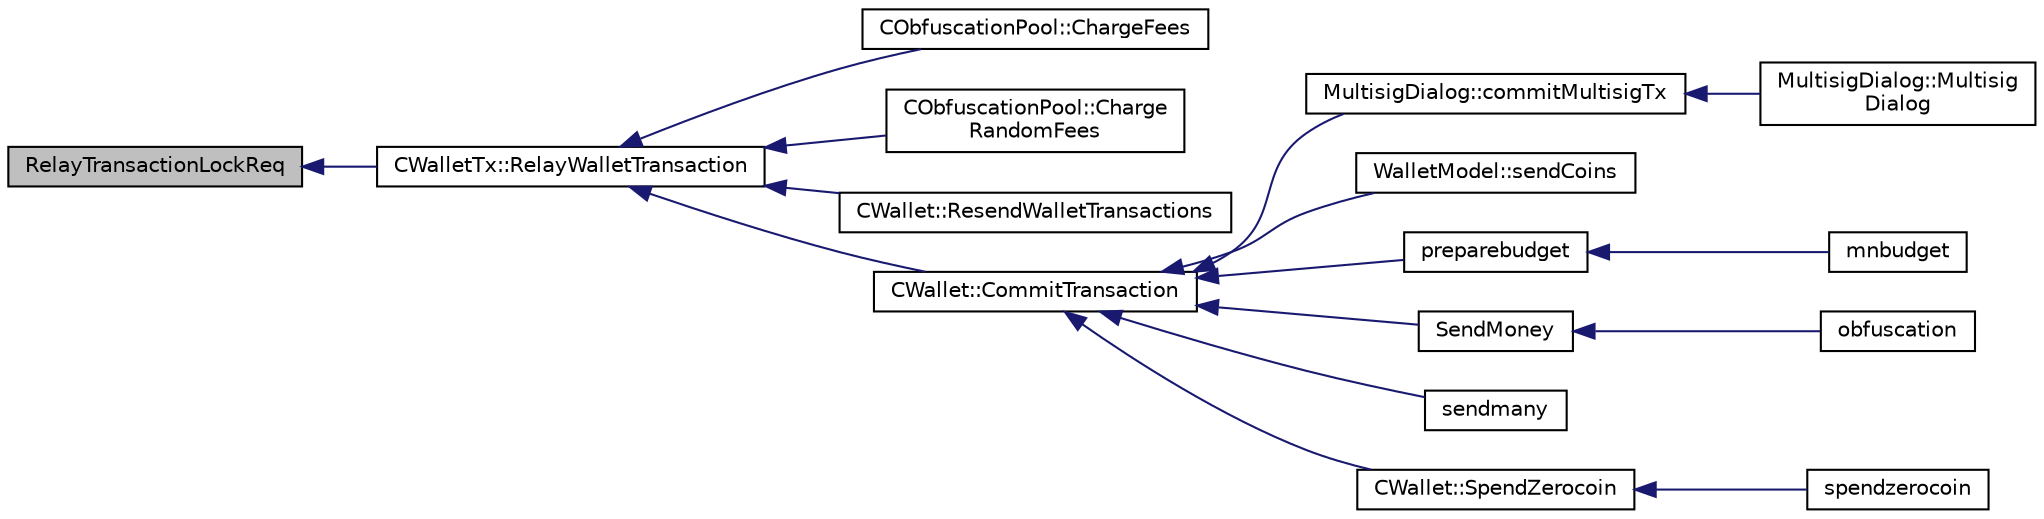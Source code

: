 digraph "RelayTransactionLockReq"
{
  edge [fontname="Helvetica",fontsize="10",labelfontname="Helvetica",labelfontsize="10"];
  node [fontname="Helvetica",fontsize="10",shape=record];
  rankdir="LR";
  Node323 [label="RelayTransactionLockReq",height=0.2,width=0.4,color="black", fillcolor="grey75", style="filled", fontcolor="black"];
  Node323 -> Node324 [dir="back",color="midnightblue",fontsize="10",style="solid",fontname="Helvetica"];
  Node324 [label="CWalletTx::RelayWalletTransaction",height=0.2,width=0.4,color="black", fillcolor="white", style="filled",URL="$group__map_wallet.html#ga1eac2a5eea87ed88b73777bea5c733b6"];
  Node324 -> Node325 [dir="back",color="midnightblue",fontsize="10",style="solid",fontname="Helvetica"];
  Node325 [label="CObfuscationPool::ChargeFees",height=0.2,width=0.4,color="black", fillcolor="white", style="filled",URL="$class_c_obfuscation_pool.html#a683c9cff6eb710592b4cf81f3076fe25",tooltip="Charge fees to bad actors (Charge clients a fee if they&#39;re abusive) "];
  Node324 -> Node326 [dir="back",color="midnightblue",fontsize="10",style="solid",fontname="Helvetica"];
  Node326 [label="CObfuscationPool::Charge\lRandomFees",height=0.2,width=0.4,color="black", fillcolor="white", style="filled",URL="$class_c_obfuscation_pool.html#a5853e64dcd6b6125ba9e52688eee29a3",tooltip="Rarely charge fees to pay miners. "];
  Node324 -> Node327 [dir="back",color="midnightblue",fontsize="10",style="solid",fontname="Helvetica"];
  Node327 [label="CWallet::ResendWalletTransactions",height=0.2,width=0.4,color="black", fillcolor="white", style="filled",URL="$group__map_wallet.html#gaef8d6e5b4701ca3a64486c4232acc3fa"];
  Node324 -> Node328 [dir="back",color="midnightblue",fontsize="10",style="solid",fontname="Helvetica"];
  Node328 [label="CWallet::CommitTransaction",height=0.2,width=0.4,color="black", fillcolor="white", style="filled",URL="$group___actions.html#gaa13fbeaebd271f910a54cc5b82d73fde",tooltip="Call after CreateTransaction unless you want to abort. "];
  Node328 -> Node329 [dir="back",color="midnightblue",fontsize="10",style="solid",fontname="Helvetica"];
  Node329 [label="MultisigDialog::commitMultisigTx",height=0.2,width=0.4,color="black", fillcolor="white", style="filled",URL="$class_multisig_dialog.html#a4b8f46adc64493a801bffb464b7c09ea"];
  Node329 -> Node330 [dir="back",color="midnightblue",fontsize="10",style="solid",fontname="Helvetica"];
  Node330 [label="MultisigDialog::Multisig\lDialog",height=0.2,width=0.4,color="black", fillcolor="white", style="filled",URL="$class_multisig_dialog.html#af8ff2a9f6dc05a9468d955cb428c6474"];
  Node328 -> Node331 [dir="back",color="midnightblue",fontsize="10",style="solid",fontname="Helvetica"];
  Node331 [label="WalletModel::sendCoins",height=0.2,width=0.4,color="black", fillcolor="white", style="filled",URL="$class_wallet_model.html#a53443aca544c824550f21e5f87e4ec39"];
  Node328 -> Node332 [dir="back",color="midnightblue",fontsize="10",style="solid",fontname="Helvetica"];
  Node332 [label="preparebudget",height=0.2,width=0.4,color="black", fillcolor="white", style="filled",URL="$rpcmasternode-budget_8cpp.html#a8c07f1b00f74d9d2227428a552679b8c"];
  Node332 -> Node333 [dir="back",color="midnightblue",fontsize="10",style="solid",fontname="Helvetica"];
  Node333 [label="mnbudget",height=0.2,width=0.4,color="black", fillcolor="white", style="filled",URL="$rpcmasternode-budget_8cpp.html#aeabbf924be4d2ce4bedb28a394e1fc6b"];
  Node328 -> Node334 [dir="back",color="midnightblue",fontsize="10",style="solid",fontname="Helvetica"];
  Node334 [label="SendMoney",height=0.2,width=0.4,color="black", fillcolor="white", style="filled",URL="$rpcmasternode_8cpp.html#a49669702f73a24c1d1dc5a08d7c0785f"];
  Node334 -> Node335 [dir="back",color="midnightblue",fontsize="10",style="solid",fontname="Helvetica"];
  Node335 [label="obfuscation",height=0.2,width=0.4,color="black", fillcolor="white", style="filled",URL="$rpcmasternode_8cpp.html#a6cdbacc257b42445f0c6122a061af2ca"];
  Node328 -> Node336 [dir="back",color="midnightblue",fontsize="10",style="solid",fontname="Helvetica"];
  Node336 [label="sendmany",height=0.2,width=0.4,color="black", fillcolor="white", style="filled",URL="$rpcwallet_8cpp.html#adeb5f23f20fb4e589dab23cadf75c92d"];
  Node328 -> Node337 [dir="back",color="midnightblue",fontsize="10",style="solid",fontname="Helvetica"];
  Node337 [label="CWallet::SpendZerocoin",height=0.2,width=0.4,color="black", fillcolor="white", style="filled",URL="$class_c_wallet.html#aedd0ae4e683ee642272e170b7afd33fe"];
  Node337 -> Node338 [dir="back",color="midnightblue",fontsize="10",style="solid",fontname="Helvetica"];
  Node338 [label="spendzerocoin",height=0.2,width=0.4,color="black", fillcolor="white", style="filled",URL="$rpcwallet_8cpp.html#adea64c692ec279a1a3a2c9143f264955"];
}
